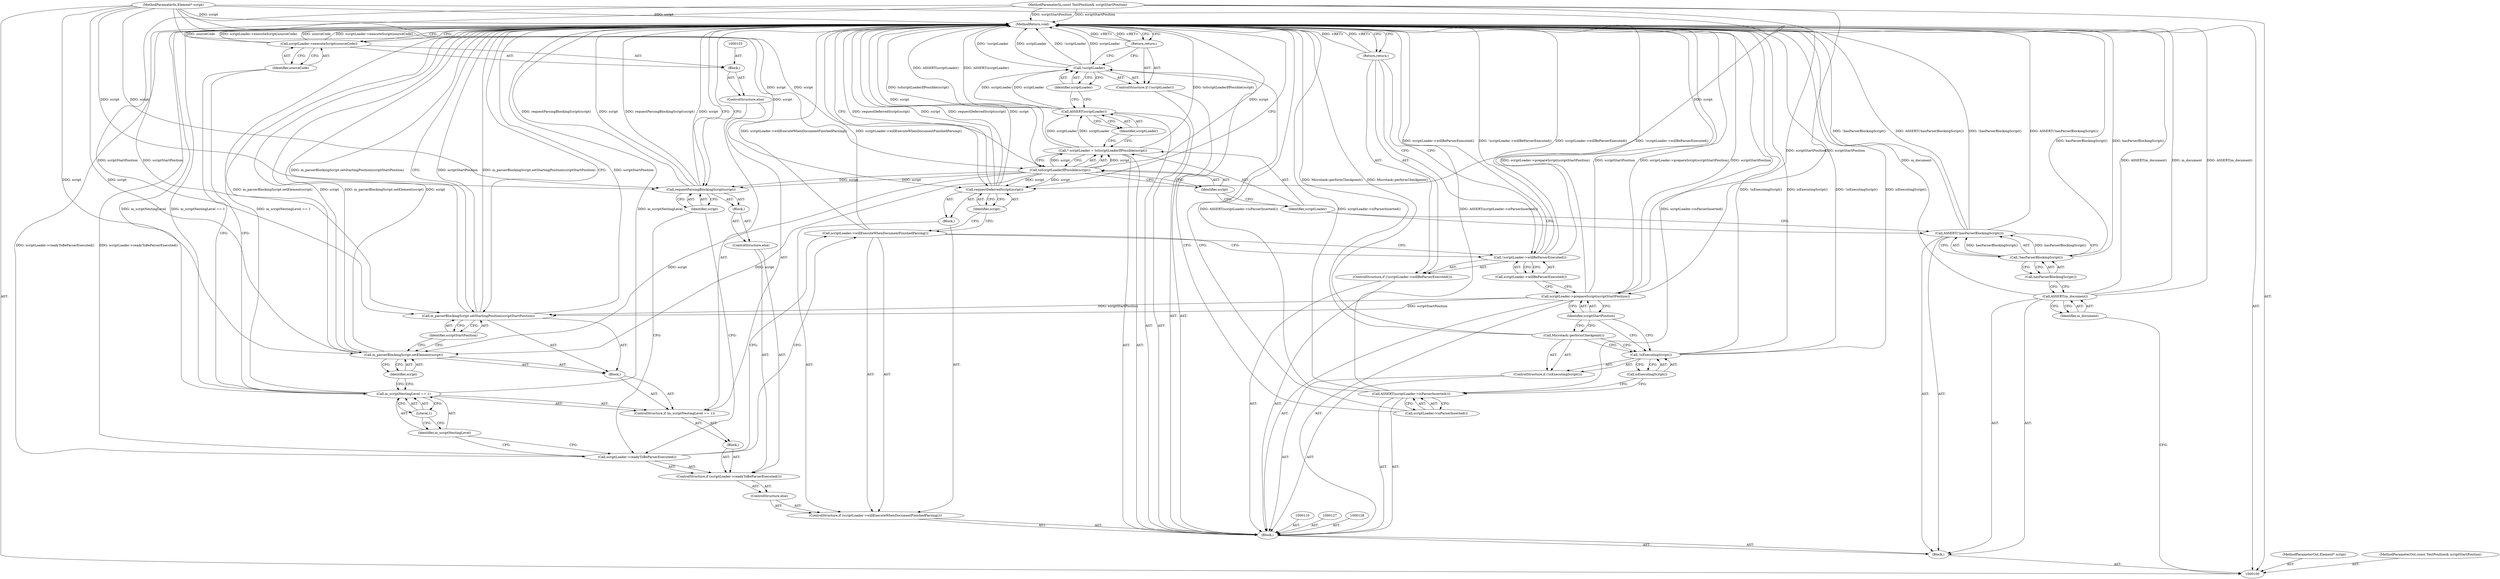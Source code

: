 digraph "1_Chrome_dff368031150a1033a1a3c913f8857679a0279be_3" {
"1000162" [label="(MethodReturn,void)"];
"1000101" [label="(MethodParameterIn,Element* script)"];
"1000240" [label="(MethodParameterOut,Element* script)"];
"1000102" [label="(MethodParameterIn,const TextPosition& scriptStartPosition)"];
"1000241" [label="(MethodParameterOut,const TextPosition& scriptStartPosition)"];
"1000120" [label="(Return,return;)"];
"1000122" [label="(Call,scriptLoader->isParserInserted())"];
"1000121" [label="(Call,ASSERT(scriptLoader->isParserInserted()))"];
"1000124" [label="(Call,!isExecutingScript())"];
"1000125" [label="(Call,isExecutingScript())"];
"1000123" [label="(ControlStructure,if (!isExecutingScript()))"];
"1000126" [label="(Call,Microtask::performCheckpoint())"];
"1000109" [label="(Block,)"];
"1000103" [label="(Block,)"];
"1000130" [label="(Identifier,scriptStartPosition)"];
"1000129" [label="(Call,scriptLoader->prepareScript(scriptStartPosition))"];
"1000132" [label="(Call,!scriptLoader->willBeParserExecuted())"];
"1000133" [label="(Call,scriptLoader->willBeParserExecuted())"];
"1000131" [label="(ControlStructure,if (!scriptLoader->willBeParserExecuted()))"];
"1000134" [label="(Return,return;)"];
"1000136" [label="(Call,scriptLoader->willExecuteWhenDocumentFinishedParsing())"];
"1000137" [label="(Block,)"];
"1000135" [label="(ControlStructure,if (scriptLoader->willExecuteWhenDocumentFinishedParsing()))"];
"1000138" [label="(Call,requestDeferredScript(script))"];
"1000139" [label="(Identifier,script)"];
"1000140" [label="(ControlStructure,else)"];
"1000141" [label="(ControlStructure,if (scriptLoader->readyToBeParserExecuted()))"];
"1000142" [label="(Call,scriptLoader->readyToBeParserExecuted())"];
"1000143" [label="(Block,)"];
"1000144" [label="(ControlStructure,if (m_scriptNestingLevel == 1))"];
"1000145" [label="(Call,m_scriptNestingLevel == 1)"];
"1000146" [label="(Identifier,m_scriptNestingLevel)"];
"1000147" [label="(Literal,1)"];
"1000148" [label="(Block,)"];
"1000149" [label="(Call,m_parserBlockingScript.setElement(script))"];
"1000150" [label="(Identifier,script)"];
"1000105" [label="(Identifier,m_document)"];
"1000104" [label="(Call,ASSERT(m_document))"];
"1000151" [label="(Call,m_parserBlockingScript.setStartingPosition(scriptStartPosition))"];
"1000152" [label="(Identifier,scriptStartPosition)"];
"1000153" [label="(ControlStructure,else)"];
"1000154" [label="(Block,)"];
"1000156" [label="(Call,scriptLoader->executeScript(sourceCode))"];
"1000157" [label="(Identifier,sourceCode)"];
"1000158" [label="(ControlStructure,else)"];
"1000159" [label="(Block,)"];
"1000160" [label="(Call,requestParsingBlockingScript(script))"];
"1000161" [label="(Identifier,script)"];
"1000107" [label="(Call,!hasParserBlockingScript())"];
"1000108" [label="(Call,hasParserBlockingScript())"];
"1000106" [label="(Call,ASSERT(!hasParserBlockingScript()))"];
"1000111" [label="(Call,* scriptLoader = toScriptLoaderIfPossible(script))"];
"1000112" [label="(Identifier,scriptLoader)"];
"1000113" [label="(Call,toScriptLoaderIfPossible(script))"];
"1000114" [label="(Identifier,script)"];
"1000116" [label="(Identifier,scriptLoader)"];
"1000115" [label="(Call,ASSERT(scriptLoader))"];
"1000118" [label="(Call,!scriptLoader)"];
"1000119" [label="(Identifier,scriptLoader)"];
"1000117" [label="(ControlStructure,if (!scriptLoader))"];
"1000162" -> "1000100"  [label="AST: "];
"1000162" -> "1000120"  [label="CFG: "];
"1000162" -> "1000134"  [label="CFG: "];
"1000162" -> "1000138"  [label="CFG: "];
"1000162" -> "1000151"  [label="CFG: "];
"1000162" -> "1000156"  [label="CFG: "];
"1000162" -> "1000160"  [label="CFG: "];
"1000134" -> "1000162"  [label="DDG: <RET>"];
"1000120" -> "1000162"  [label="DDG: <RET>"];
"1000142" -> "1000162"  [label="DDG: scriptLoader->readyToBeParserExecuted()"];
"1000124" -> "1000162"  [label="DDG: isExecutingScript()"];
"1000124" -> "1000162"  [label="DDG: !isExecutingScript()"];
"1000107" -> "1000162"  [label="DDG: hasParserBlockingScript()"];
"1000156" -> "1000162"  [label="DDG: sourceCode"];
"1000156" -> "1000162"  [label="DDG: scriptLoader->executeScript(sourceCode)"];
"1000104" -> "1000162"  [label="DDG: ASSERT(m_document)"];
"1000104" -> "1000162"  [label="DDG: m_document"];
"1000151" -> "1000162"  [label="DDG: scriptStartPosition"];
"1000151" -> "1000162"  [label="DDG: m_parserBlockingScript.setStartingPosition(scriptStartPosition)"];
"1000129" -> "1000162"  [label="DDG: scriptLoader->prepareScript(scriptStartPosition)"];
"1000129" -> "1000162"  [label="DDG: scriptStartPosition"];
"1000149" -> "1000162"  [label="DDG: m_parserBlockingScript.setElement(script)"];
"1000149" -> "1000162"  [label="DDG: script"];
"1000118" -> "1000162"  [label="DDG: !scriptLoader"];
"1000118" -> "1000162"  [label="DDG: scriptLoader"];
"1000145" -> "1000162"  [label="DDG: m_scriptNestingLevel"];
"1000145" -> "1000162"  [label="DDG: m_scriptNestingLevel == 1"];
"1000106" -> "1000162"  [label="DDG: ASSERT(!hasParserBlockingScript())"];
"1000106" -> "1000162"  [label="DDG: !hasParserBlockingScript()"];
"1000126" -> "1000162"  [label="DDG: Microtask::performCheckpoint()"];
"1000113" -> "1000162"  [label="DDG: script"];
"1000160" -> "1000162"  [label="DDG: requestParsingBlockingScript(script)"];
"1000160" -> "1000162"  [label="DDG: script"];
"1000132" -> "1000162"  [label="DDG: !scriptLoader->willBeParserExecuted()"];
"1000132" -> "1000162"  [label="DDG: scriptLoader->willBeParserExecuted()"];
"1000138" -> "1000162"  [label="DDG: script"];
"1000138" -> "1000162"  [label="DDG: requestDeferredScript(script)"];
"1000115" -> "1000162"  [label="DDG: ASSERT(scriptLoader)"];
"1000121" -> "1000162"  [label="DDG: ASSERT(scriptLoader->isParserInserted())"];
"1000121" -> "1000162"  [label="DDG: scriptLoader->isParserInserted()"];
"1000102" -> "1000162"  [label="DDG: scriptStartPosition"];
"1000111" -> "1000162"  [label="DDG: toScriptLoaderIfPossible(script)"];
"1000101" -> "1000162"  [label="DDG: script"];
"1000136" -> "1000162"  [label="DDG: scriptLoader->willExecuteWhenDocumentFinishedParsing()"];
"1000101" -> "1000100"  [label="AST: "];
"1000101" -> "1000162"  [label="DDG: script"];
"1000101" -> "1000113"  [label="DDG: script"];
"1000101" -> "1000138"  [label="DDG: script"];
"1000101" -> "1000149"  [label="DDG: script"];
"1000101" -> "1000160"  [label="DDG: script"];
"1000240" -> "1000100"  [label="AST: "];
"1000102" -> "1000100"  [label="AST: "];
"1000102" -> "1000162"  [label="DDG: scriptStartPosition"];
"1000102" -> "1000129"  [label="DDG: scriptStartPosition"];
"1000102" -> "1000151"  [label="DDG: scriptStartPosition"];
"1000241" -> "1000100"  [label="AST: "];
"1000120" -> "1000117"  [label="AST: "];
"1000120" -> "1000118"  [label="CFG: "];
"1000162" -> "1000120"  [label="CFG: "];
"1000120" -> "1000162"  [label="DDG: <RET>"];
"1000122" -> "1000121"  [label="AST: "];
"1000122" -> "1000118"  [label="CFG: "];
"1000121" -> "1000122"  [label="CFG: "];
"1000121" -> "1000109"  [label="AST: "];
"1000121" -> "1000122"  [label="CFG: "];
"1000122" -> "1000121"  [label="AST: "];
"1000125" -> "1000121"  [label="CFG: "];
"1000121" -> "1000162"  [label="DDG: ASSERT(scriptLoader->isParserInserted())"];
"1000121" -> "1000162"  [label="DDG: scriptLoader->isParserInserted()"];
"1000124" -> "1000123"  [label="AST: "];
"1000124" -> "1000125"  [label="CFG: "];
"1000125" -> "1000124"  [label="AST: "];
"1000126" -> "1000124"  [label="CFG: "];
"1000130" -> "1000124"  [label="CFG: "];
"1000124" -> "1000162"  [label="DDG: isExecutingScript()"];
"1000124" -> "1000162"  [label="DDG: !isExecutingScript()"];
"1000125" -> "1000124"  [label="AST: "];
"1000125" -> "1000121"  [label="CFG: "];
"1000124" -> "1000125"  [label="CFG: "];
"1000123" -> "1000109"  [label="AST: "];
"1000124" -> "1000123"  [label="AST: "];
"1000126" -> "1000123"  [label="AST: "];
"1000126" -> "1000123"  [label="AST: "];
"1000126" -> "1000124"  [label="CFG: "];
"1000130" -> "1000126"  [label="CFG: "];
"1000126" -> "1000162"  [label="DDG: Microtask::performCheckpoint()"];
"1000109" -> "1000103"  [label="AST: "];
"1000110" -> "1000109"  [label="AST: "];
"1000111" -> "1000109"  [label="AST: "];
"1000115" -> "1000109"  [label="AST: "];
"1000117" -> "1000109"  [label="AST: "];
"1000121" -> "1000109"  [label="AST: "];
"1000123" -> "1000109"  [label="AST: "];
"1000127" -> "1000109"  [label="AST: "];
"1000128" -> "1000109"  [label="AST: "];
"1000129" -> "1000109"  [label="AST: "];
"1000131" -> "1000109"  [label="AST: "];
"1000135" -> "1000109"  [label="AST: "];
"1000103" -> "1000100"  [label="AST: "];
"1000104" -> "1000103"  [label="AST: "];
"1000106" -> "1000103"  [label="AST: "];
"1000109" -> "1000103"  [label="AST: "];
"1000130" -> "1000129"  [label="AST: "];
"1000130" -> "1000126"  [label="CFG: "];
"1000130" -> "1000124"  [label="CFG: "];
"1000129" -> "1000130"  [label="CFG: "];
"1000129" -> "1000109"  [label="AST: "];
"1000129" -> "1000130"  [label="CFG: "];
"1000130" -> "1000129"  [label="AST: "];
"1000133" -> "1000129"  [label="CFG: "];
"1000129" -> "1000162"  [label="DDG: scriptLoader->prepareScript(scriptStartPosition)"];
"1000129" -> "1000162"  [label="DDG: scriptStartPosition"];
"1000102" -> "1000129"  [label="DDG: scriptStartPosition"];
"1000129" -> "1000151"  [label="DDG: scriptStartPosition"];
"1000132" -> "1000131"  [label="AST: "];
"1000132" -> "1000133"  [label="CFG: "];
"1000133" -> "1000132"  [label="AST: "];
"1000134" -> "1000132"  [label="CFG: "];
"1000136" -> "1000132"  [label="CFG: "];
"1000132" -> "1000162"  [label="DDG: !scriptLoader->willBeParserExecuted()"];
"1000132" -> "1000162"  [label="DDG: scriptLoader->willBeParserExecuted()"];
"1000133" -> "1000132"  [label="AST: "];
"1000133" -> "1000129"  [label="CFG: "];
"1000132" -> "1000133"  [label="CFG: "];
"1000131" -> "1000109"  [label="AST: "];
"1000132" -> "1000131"  [label="AST: "];
"1000134" -> "1000131"  [label="AST: "];
"1000134" -> "1000131"  [label="AST: "];
"1000134" -> "1000132"  [label="CFG: "];
"1000162" -> "1000134"  [label="CFG: "];
"1000134" -> "1000162"  [label="DDG: <RET>"];
"1000136" -> "1000135"  [label="AST: "];
"1000136" -> "1000132"  [label="CFG: "];
"1000139" -> "1000136"  [label="CFG: "];
"1000142" -> "1000136"  [label="CFG: "];
"1000136" -> "1000162"  [label="DDG: scriptLoader->willExecuteWhenDocumentFinishedParsing()"];
"1000137" -> "1000135"  [label="AST: "];
"1000138" -> "1000137"  [label="AST: "];
"1000135" -> "1000109"  [label="AST: "];
"1000136" -> "1000135"  [label="AST: "];
"1000137" -> "1000135"  [label="AST: "];
"1000140" -> "1000135"  [label="AST: "];
"1000138" -> "1000137"  [label="AST: "];
"1000138" -> "1000139"  [label="CFG: "];
"1000139" -> "1000138"  [label="AST: "];
"1000162" -> "1000138"  [label="CFG: "];
"1000138" -> "1000162"  [label="DDG: script"];
"1000138" -> "1000162"  [label="DDG: requestDeferredScript(script)"];
"1000113" -> "1000138"  [label="DDG: script"];
"1000101" -> "1000138"  [label="DDG: script"];
"1000139" -> "1000138"  [label="AST: "];
"1000139" -> "1000136"  [label="CFG: "];
"1000138" -> "1000139"  [label="CFG: "];
"1000140" -> "1000135"  [label="AST: "];
"1000141" -> "1000140"  [label="AST: "];
"1000141" -> "1000140"  [label="AST: "];
"1000142" -> "1000141"  [label="AST: "];
"1000143" -> "1000141"  [label="AST: "];
"1000158" -> "1000141"  [label="AST: "];
"1000142" -> "1000141"  [label="AST: "];
"1000142" -> "1000136"  [label="CFG: "];
"1000146" -> "1000142"  [label="CFG: "];
"1000161" -> "1000142"  [label="CFG: "];
"1000142" -> "1000162"  [label="DDG: scriptLoader->readyToBeParserExecuted()"];
"1000143" -> "1000141"  [label="AST: "];
"1000144" -> "1000143"  [label="AST: "];
"1000144" -> "1000143"  [label="AST: "];
"1000145" -> "1000144"  [label="AST: "];
"1000148" -> "1000144"  [label="AST: "];
"1000153" -> "1000144"  [label="AST: "];
"1000145" -> "1000144"  [label="AST: "];
"1000145" -> "1000147"  [label="CFG: "];
"1000146" -> "1000145"  [label="AST: "];
"1000147" -> "1000145"  [label="AST: "];
"1000150" -> "1000145"  [label="CFG: "];
"1000157" -> "1000145"  [label="CFG: "];
"1000145" -> "1000162"  [label="DDG: m_scriptNestingLevel"];
"1000145" -> "1000162"  [label="DDG: m_scriptNestingLevel == 1"];
"1000146" -> "1000145"  [label="AST: "];
"1000146" -> "1000142"  [label="CFG: "];
"1000147" -> "1000146"  [label="CFG: "];
"1000147" -> "1000145"  [label="AST: "];
"1000147" -> "1000146"  [label="CFG: "];
"1000145" -> "1000147"  [label="CFG: "];
"1000148" -> "1000144"  [label="AST: "];
"1000149" -> "1000148"  [label="AST: "];
"1000151" -> "1000148"  [label="AST: "];
"1000149" -> "1000148"  [label="AST: "];
"1000149" -> "1000150"  [label="CFG: "];
"1000150" -> "1000149"  [label="AST: "];
"1000152" -> "1000149"  [label="CFG: "];
"1000149" -> "1000162"  [label="DDG: m_parserBlockingScript.setElement(script)"];
"1000149" -> "1000162"  [label="DDG: script"];
"1000113" -> "1000149"  [label="DDG: script"];
"1000101" -> "1000149"  [label="DDG: script"];
"1000150" -> "1000149"  [label="AST: "];
"1000150" -> "1000145"  [label="CFG: "];
"1000149" -> "1000150"  [label="CFG: "];
"1000105" -> "1000104"  [label="AST: "];
"1000105" -> "1000100"  [label="CFG: "];
"1000104" -> "1000105"  [label="CFG: "];
"1000104" -> "1000103"  [label="AST: "];
"1000104" -> "1000105"  [label="CFG: "];
"1000105" -> "1000104"  [label="AST: "];
"1000108" -> "1000104"  [label="CFG: "];
"1000104" -> "1000162"  [label="DDG: ASSERT(m_document)"];
"1000104" -> "1000162"  [label="DDG: m_document"];
"1000151" -> "1000148"  [label="AST: "];
"1000151" -> "1000152"  [label="CFG: "];
"1000152" -> "1000151"  [label="AST: "];
"1000162" -> "1000151"  [label="CFG: "];
"1000151" -> "1000162"  [label="DDG: scriptStartPosition"];
"1000151" -> "1000162"  [label="DDG: m_parserBlockingScript.setStartingPosition(scriptStartPosition)"];
"1000129" -> "1000151"  [label="DDG: scriptStartPosition"];
"1000102" -> "1000151"  [label="DDG: scriptStartPosition"];
"1000152" -> "1000151"  [label="AST: "];
"1000152" -> "1000149"  [label="CFG: "];
"1000151" -> "1000152"  [label="CFG: "];
"1000153" -> "1000144"  [label="AST: "];
"1000154" -> "1000153"  [label="AST: "];
"1000154" -> "1000153"  [label="AST: "];
"1000155" -> "1000154"  [label="AST: "];
"1000156" -> "1000154"  [label="AST: "];
"1000156" -> "1000154"  [label="AST: "];
"1000156" -> "1000157"  [label="CFG: "];
"1000157" -> "1000156"  [label="AST: "];
"1000162" -> "1000156"  [label="CFG: "];
"1000156" -> "1000162"  [label="DDG: sourceCode"];
"1000156" -> "1000162"  [label="DDG: scriptLoader->executeScript(sourceCode)"];
"1000157" -> "1000156"  [label="AST: "];
"1000157" -> "1000145"  [label="CFG: "];
"1000156" -> "1000157"  [label="CFG: "];
"1000158" -> "1000141"  [label="AST: "];
"1000159" -> "1000158"  [label="AST: "];
"1000159" -> "1000158"  [label="AST: "];
"1000160" -> "1000159"  [label="AST: "];
"1000160" -> "1000159"  [label="AST: "];
"1000160" -> "1000161"  [label="CFG: "];
"1000161" -> "1000160"  [label="AST: "];
"1000162" -> "1000160"  [label="CFG: "];
"1000160" -> "1000162"  [label="DDG: requestParsingBlockingScript(script)"];
"1000160" -> "1000162"  [label="DDG: script"];
"1000113" -> "1000160"  [label="DDG: script"];
"1000101" -> "1000160"  [label="DDG: script"];
"1000161" -> "1000160"  [label="AST: "];
"1000161" -> "1000142"  [label="CFG: "];
"1000160" -> "1000161"  [label="CFG: "];
"1000107" -> "1000106"  [label="AST: "];
"1000107" -> "1000108"  [label="CFG: "];
"1000108" -> "1000107"  [label="AST: "];
"1000106" -> "1000107"  [label="CFG: "];
"1000107" -> "1000162"  [label="DDG: hasParserBlockingScript()"];
"1000107" -> "1000106"  [label="DDG: hasParserBlockingScript()"];
"1000108" -> "1000107"  [label="AST: "];
"1000108" -> "1000104"  [label="CFG: "];
"1000107" -> "1000108"  [label="CFG: "];
"1000106" -> "1000103"  [label="AST: "];
"1000106" -> "1000107"  [label="CFG: "];
"1000107" -> "1000106"  [label="AST: "];
"1000112" -> "1000106"  [label="CFG: "];
"1000106" -> "1000162"  [label="DDG: ASSERT(!hasParserBlockingScript())"];
"1000106" -> "1000162"  [label="DDG: !hasParserBlockingScript()"];
"1000107" -> "1000106"  [label="DDG: hasParserBlockingScript()"];
"1000111" -> "1000109"  [label="AST: "];
"1000111" -> "1000113"  [label="CFG: "];
"1000112" -> "1000111"  [label="AST: "];
"1000113" -> "1000111"  [label="AST: "];
"1000116" -> "1000111"  [label="CFG: "];
"1000111" -> "1000162"  [label="DDG: toScriptLoaderIfPossible(script)"];
"1000113" -> "1000111"  [label="DDG: script"];
"1000111" -> "1000115"  [label="DDG: scriptLoader"];
"1000112" -> "1000111"  [label="AST: "];
"1000112" -> "1000106"  [label="CFG: "];
"1000114" -> "1000112"  [label="CFG: "];
"1000113" -> "1000111"  [label="AST: "];
"1000113" -> "1000114"  [label="CFG: "];
"1000114" -> "1000113"  [label="AST: "];
"1000111" -> "1000113"  [label="CFG: "];
"1000113" -> "1000162"  [label="DDG: script"];
"1000113" -> "1000111"  [label="DDG: script"];
"1000101" -> "1000113"  [label="DDG: script"];
"1000113" -> "1000138"  [label="DDG: script"];
"1000113" -> "1000149"  [label="DDG: script"];
"1000113" -> "1000160"  [label="DDG: script"];
"1000114" -> "1000113"  [label="AST: "];
"1000114" -> "1000112"  [label="CFG: "];
"1000113" -> "1000114"  [label="CFG: "];
"1000116" -> "1000115"  [label="AST: "];
"1000116" -> "1000111"  [label="CFG: "];
"1000115" -> "1000116"  [label="CFG: "];
"1000115" -> "1000109"  [label="AST: "];
"1000115" -> "1000116"  [label="CFG: "];
"1000116" -> "1000115"  [label="AST: "];
"1000119" -> "1000115"  [label="CFG: "];
"1000115" -> "1000162"  [label="DDG: ASSERT(scriptLoader)"];
"1000111" -> "1000115"  [label="DDG: scriptLoader"];
"1000115" -> "1000118"  [label="DDG: scriptLoader"];
"1000118" -> "1000117"  [label="AST: "];
"1000118" -> "1000119"  [label="CFG: "];
"1000119" -> "1000118"  [label="AST: "];
"1000120" -> "1000118"  [label="CFG: "];
"1000122" -> "1000118"  [label="CFG: "];
"1000118" -> "1000162"  [label="DDG: !scriptLoader"];
"1000118" -> "1000162"  [label="DDG: scriptLoader"];
"1000115" -> "1000118"  [label="DDG: scriptLoader"];
"1000119" -> "1000118"  [label="AST: "];
"1000119" -> "1000115"  [label="CFG: "];
"1000118" -> "1000119"  [label="CFG: "];
"1000117" -> "1000109"  [label="AST: "];
"1000118" -> "1000117"  [label="AST: "];
"1000120" -> "1000117"  [label="AST: "];
}
